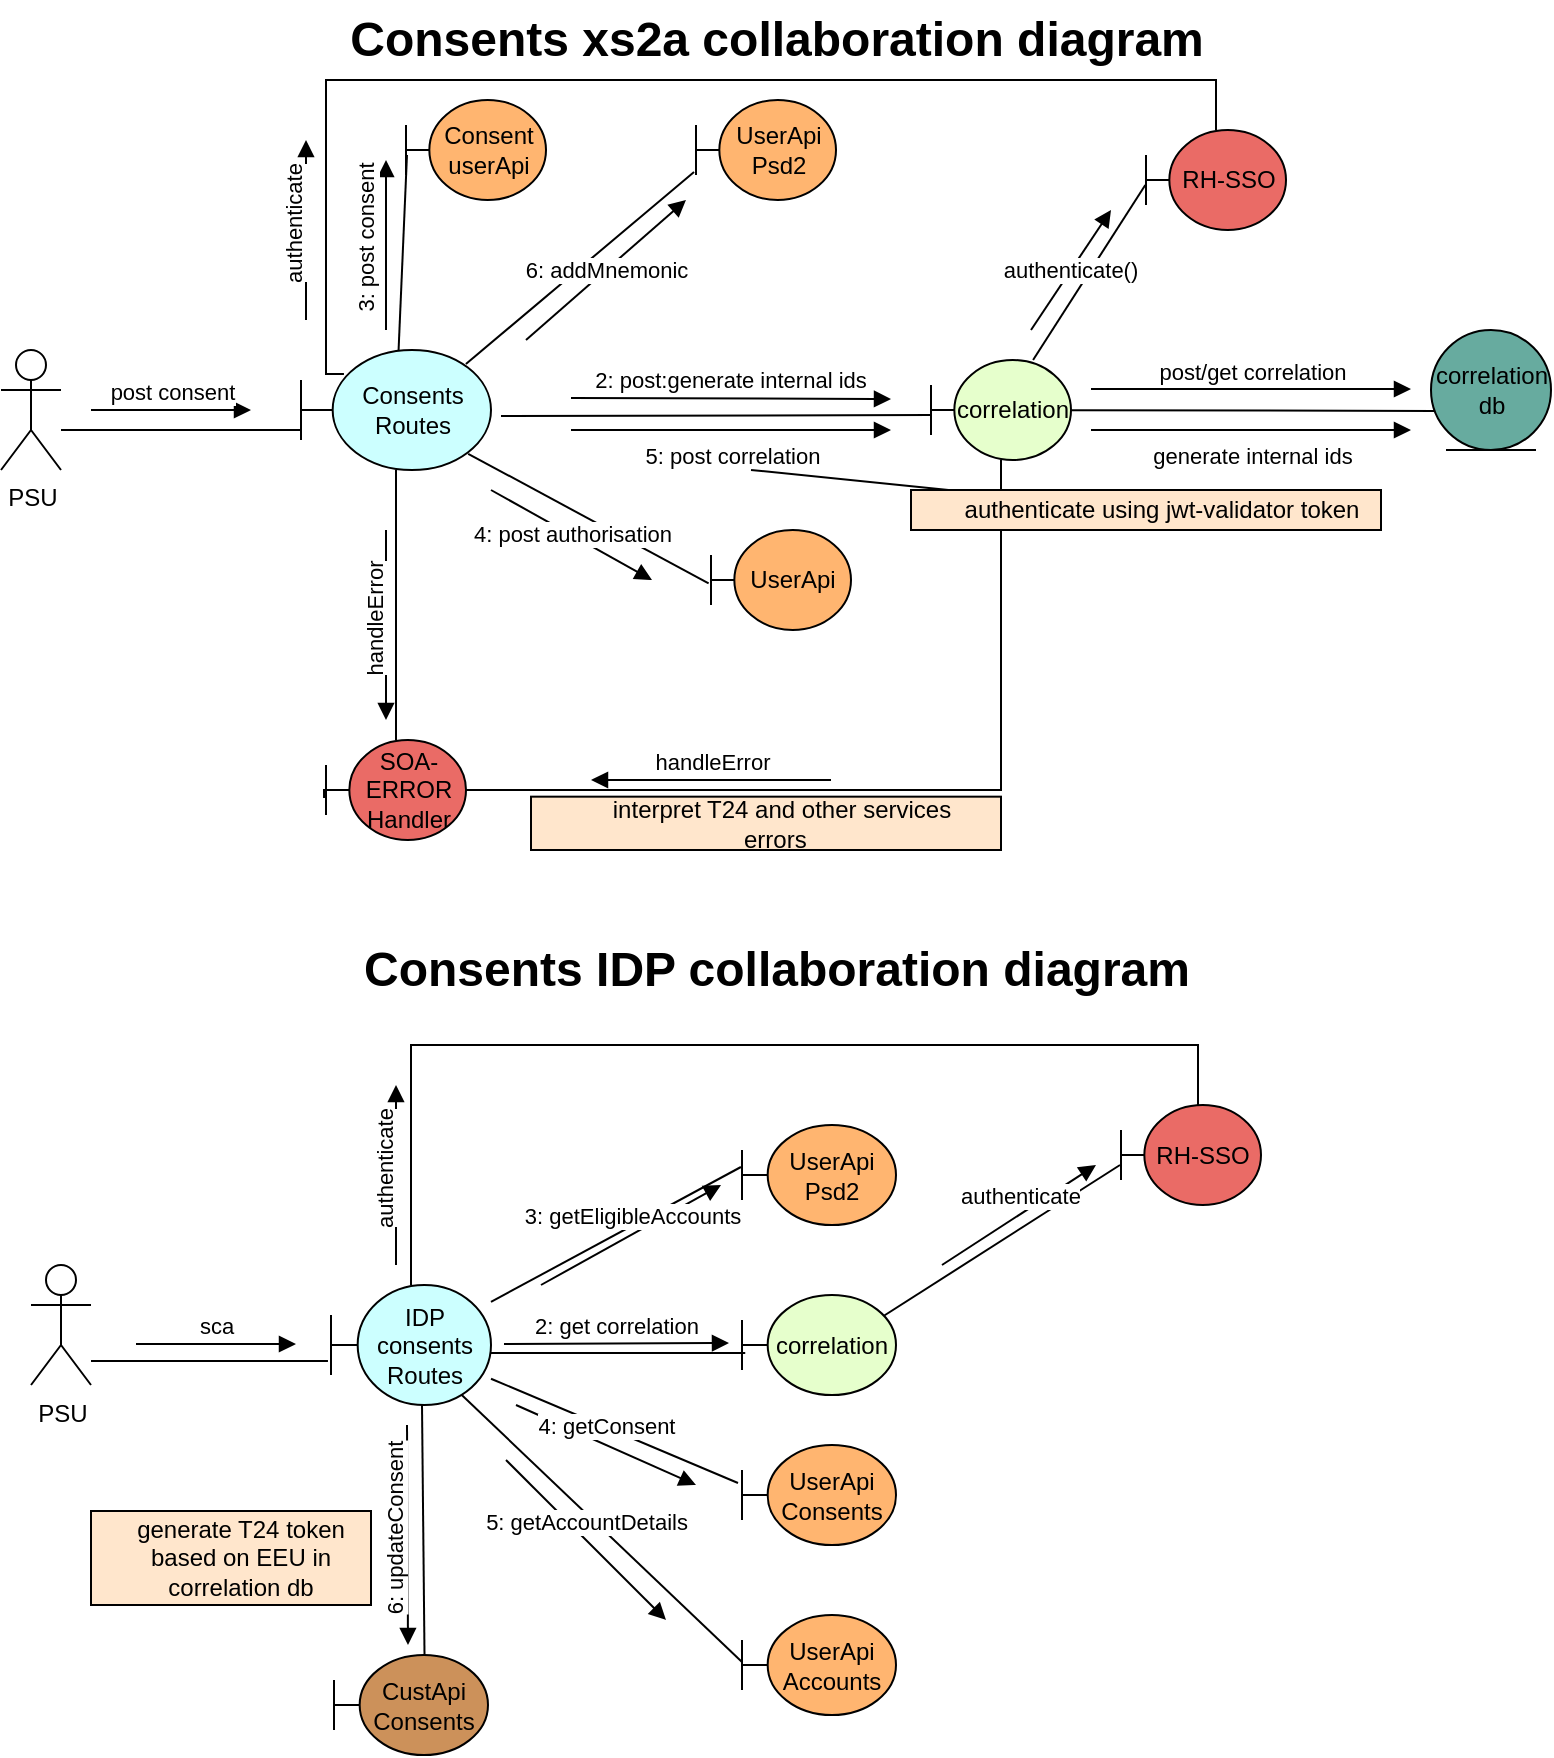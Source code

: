 <mxfile version="10.8.0" type="github"><diagram id="684sX0XfvXuVuNEk2pF1" name="Page-1"><mxGraphModel dx="1154" dy="774" grid="1" gridSize="10" guides="1" tooltips="1" connect="1" arrows="1" fold="1" page="1" pageScale="1" pageWidth="850" pageHeight="1100" math="0" shadow="0"><root><mxCell id="0"/><mxCell id="1" parent="0"/><mxCell id="zUb0gYZI1_zbsveK4TQf-42" style="edgeStyle=orthogonalEdgeStyle;rounded=0;orthogonalLoop=1;jettySize=auto;html=1;strokeColor=#000000;endArrow=none;endFill=0;" parent="1" source="zUb0gYZI1_zbsveK4TQf-1" target="zUb0gYZI1_zbsveK4TQf-31" edge="1"><mxGeometry relative="1" as="geometry"><Array as="points"><mxPoint x="132.5" y="215"/><mxPoint x="132.5" y="215"/></Array></mxGeometry></mxCell><mxCell id="zUb0gYZI1_zbsveK4TQf-1" value="PSU&lt;br&gt;" style="shape=umlActor;verticalLabelPosition=bottom;labelBackgroundColor=#ffffff;verticalAlign=top;html=1;outlineConnect=0;" parent="1" vertex="1"><mxGeometry x="37.5" y="175" width="30" height="60" as="geometry"/></mxCell><mxCell id="b8tYHW4TBAF62dfe1MEC-2" style="rounded=0;orthogonalLoop=1;jettySize=auto;html=1;endArrow=none;endFill=0;entryX=0.007;entryY=0.55;entryDx=0;entryDy=0;entryPerimeter=0;" parent="1" source="zUb0gYZI1_zbsveK4TQf-31" target="b8tYHW4TBAF62dfe1MEC-7" edge="1"><mxGeometry relative="1" as="geometry"><mxPoint x="384.757" y="89.386" as="targetPoint"/></mxGeometry></mxCell><mxCell id="b8tYHW4TBAF62dfe1MEC-10" style="edgeStyle=none;rounded=0;orthogonalLoop=1;jettySize=auto;html=1;entryX=-0.017;entryY=0.533;entryDx=0;entryDy=0;entryPerimeter=0;shadow=0;endArrow=none;endFill=0;strokeColor=#000000;exitX=0.88;exitY=0.865;exitDx=0;exitDy=0;exitPerimeter=0;" parent="1" source="zUb0gYZI1_zbsveK4TQf-31" target="b8tYHW4TBAF62dfe1MEC-9" edge="1"><mxGeometry relative="1" as="geometry"/></mxCell><mxCell id="b8tYHW4TBAF62dfe1MEC-13" style="edgeStyle=none;rounded=0;orthogonalLoop=1;jettySize=auto;html=1;entryX=-0.005;entryY=0.55;entryDx=0;entryDy=0;entryPerimeter=0;shadow=0;endArrow=none;endFill=0;strokeColor=#000000;" parent="1" target="b8tYHW4TBAF62dfe1MEC-12" edge="1"><mxGeometry relative="1" as="geometry"><mxPoint x="287.5" y="208" as="sourcePoint"/></mxGeometry></mxCell><mxCell id="7kEMaKD0HGbQx_u22iSO-6" style="edgeStyle=orthogonalEdgeStyle;rounded=0;orthogonalLoop=1;jettySize=auto;html=1;endArrow=none;endFill=0;" edge="1" parent="1" source="zUb0gYZI1_zbsveK4TQf-31" target="7kEMaKD0HGbQx_u22iSO-5"><mxGeometry relative="1" as="geometry"/></mxCell><mxCell id="7kEMaKD0HGbQx_u22iSO-46" style="edgeStyle=none;rounded=0;orthogonalLoop=1;jettySize=auto;html=1;entryX=-0.014;entryY=0.72;entryDx=0;entryDy=0;entryPerimeter=0;endArrow=none;endFill=0;exitX=0.868;exitY=0.117;exitDx=0;exitDy=0;exitPerimeter=0;" edge="1" parent="1" source="zUb0gYZI1_zbsveK4TQf-31" target="7kEMaKD0HGbQx_u22iSO-45"><mxGeometry relative="1" as="geometry"/></mxCell><mxCell id="7kEMaKD0HGbQx_u22iSO-49" style="edgeStyle=orthogonalEdgeStyle;rounded=0;orthogonalLoop=1;jettySize=auto;html=1;endArrow=none;endFill=0;exitX=0.226;exitY=0.2;exitDx=0;exitDy=0;exitPerimeter=0;" edge="1" parent="1" source="zUb0gYZI1_zbsveK4TQf-31" target="b8tYHW4TBAF62dfe1MEC-29"><mxGeometry relative="1" as="geometry"><Array as="points"><mxPoint x="200" y="187"/><mxPoint x="200" y="40"/><mxPoint x="645" y="40"/></Array></mxGeometry></mxCell><mxCell id="zUb0gYZI1_zbsveK4TQf-31" value="Consents&lt;br&gt;Routes&lt;br&gt;" style="shape=umlBoundary;whiteSpace=wrap;html=1;fillColor=#CCFFFF;" parent="1" vertex="1"><mxGeometry x="187.5" y="175" width="95" height="60" as="geometry"/></mxCell><mxCell id="zUb0gYZI1_zbsveK4TQf-38" value="post consent&lt;br&gt;" style="html=1;verticalAlign=bottom;endArrow=block;" parent="1" edge="1"><mxGeometry width="80" relative="1" as="geometry"><mxPoint x="82.5" y="205" as="sourcePoint"/><mxPoint x="162.5" y="205" as="targetPoint"/></mxGeometry></mxCell><mxCell id="b8tYHW4TBAF62dfe1MEC-5" value="3: post consent&lt;br&gt;" style="verticalAlign=middle;endArrow=block;shadow=0;strokeColor=#000000;labelBorderColor=none;html=1;horizontal=0;fontStyle=0" parent="1" edge="1"><mxGeometry x="0.077" y="10" width="80" relative="1" as="geometry"><mxPoint x="230" y="165" as="sourcePoint"/><mxPoint x="230" y="80" as="targetPoint"/><mxPoint as="offset"/></mxGeometry></mxCell><mxCell id="b8tYHW4TBAF62dfe1MEC-7" value="Consent userApi&lt;br&gt;" style="shape=umlBoundary;whiteSpace=wrap;html=1;fillColor=#FFB570;" parent="1" vertex="1"><mxGeometry x="240" y="50" width="70" height="50" as="geometry"/></mxCell><mxCell id="b8tYHW4TBAF62dfe1MEC-9" value="UserApi&lt;br&gt;" style="shape=umlBoundary;whiteSpace=wrap;html=1;fillColor=#FFB570;" parent="1" vertex="1"><mxGeometry x="392.5" y="265" width="70" height="50" as="geometry"/></mxCell><mxCell id="b8tYHW4TBAF62dfe1MEC-11" value="4: post authorisation&lt;br&gt;" style="verticalAlign=middle;endArrow=block;shadow=0;strokeColor=#000000;labelBorderColor=none;html=1;horizontal=1;fontStyle=0" parent="1" edge="1"><mxGeometry width="80" relative="1" as="geometry"><mxPoint x="282.5" y="245" as="sourcePoint"/><mxPoint x="363" y="290" as="targetPoint"/><mxPoint as="offset"/></mxGeometry></mxCell><mxCell id="b8tYHW4TBAF62dfe1MEC-30" style="edgeStyle=none;rounded=0;orthogonalLoop=1;jettySize=auto;html=1;entryX=-0.005;entryY=0.55;entryDx=0;entryDy=0;entryPerimeter=0;shadow=0;endArrow=none;endFill=0;strokeColor=#000000;" parent="1" source="b8tYHW4TBAF62dfe1MEC-12" target="b8tYHW4TBAF62dfe1MEC-29" edge="1"><mxGeometry relative="1" as="geometry"/></mxCell><mxCell id="b8tYHW4TBAF62dfe1MEC-35" style="edgeStyle=none;rounded=0;orthogonalLoop=1;jettySize=auto;html=1;entryX=0.026;entryY=0.674;entryDx=0;entryDy=0;entryPerimeter=0;shadow=0;endArrow=none;endFill=0;strokeColor=#000000;" parent="1" source="b8tYHW4TBAF62dfe1MEC-12" target="b8tYHW4TBAF62dfe1MEC-32" edge="1"><mxGeometry relative="1" as="geometry"/></mxCell><mxCell id="7kEMaKD0HGbQx_u22iSO-7" style="edgeStyle=orthogonalEdgeStyle;rounded=0;orthogonalLoop=1;jettySize=auto;html=1;endArrow=none;endFill=0;entryX=-0.014;entryY=0.58;entryDx=0;entryDy=0;entryPerimeter=0;" edge="1" parent="1" source="b8tYHW4TBAF62dfe1MEC-12" target="7kEMaKD0HGbQx_u22iSO-5"><mxGeometry relative="1" as="geometry"><mxPoint x="330" y="395" as="targetPoint"/><Array as="points"><mxPoint x="538" y="395"/><mxPoint x="199" y="395"/></Array></mxGeometry></mxCell><mxCell id="b8tYHW4TBAF62dfe1MEC-12" value="correlation" style="shape=umlBoundary;whiteSpace=wrap;html=1;fillColor=#E6FFCC;" parent="1" vertex="1"><mxGeometry x="502.5" y="180" width="70" height="50" as="geometry"/></mxCell><mxCell id="b8tYHW4TBAF62dfe1MEC-14" value="5: post correlation&lt;br&gt;" style="html=1;verticalAlign=top;endArrow=block;" parent="1" edge="1"><mxGeometry width="80" relative="1" as="geometry"><mxPoint x="322.5" y="215" as="sourcePoint"/><mxPoint x="482.5" y="215" as="targetPoint"/></mxGeometry></mxCell><mxCell id="b8tYHW4TBAF62dfe1MEC-17" value="2: post:generate internal ids&lt;br&gt;" style="html=1;verticalAlign=bottom;endArrow=block;" parent="1" edge="1"><mxGeometry width="80" relative="1" as="geometry"><mxPoint x="322.5" y="199" as="sourcePoint"/><mxPoint x="482.5" y="199.5" as="targetPoint"/></mxGeometry></mxCell><mxCell id="b8tYHW4TBAF62dfe1MEC-22" value="" style="group" parent="1" vertex="1" connectable="0"><mxGeometry x="492.5" y="235" width="235" height="60" as="geometry"/></mxCell><mxCell id="b8tYHW4TBAF62dfe1MEC-23" value="" style="group" parent="b8tYHW4TBAF62dfe1MEC-22" vertex="1" connectable="0"><mxGeometry width="235" height="60" as="geometry"/></mxCell><mxCell id="b8tYHW4TBAF62dfe1MEC-18" value="" style="rounded=0;whiteSpace=wrap;html=1;fillColor=#FFE6CC;" parent="b8tYHW4TBAF62dfe1MEC-23" vertex="1"><mxGeometry y="10" width="235" height="20" as="geometry"/></mxCell><mxCell id="b8tYHW4TBAF62dfe1MEC-20" value="authenticate using jwt-validator token" style="text;html=1;strokeColor=none;fillColor=none;align=center;verticalAlign=middle;whiteSpace=wrap;rounded=0;" parent="b8tYHW4TBAF62dfe1MEC-23" vertex="1"><mxGeometry x="20" y="10" width="210" height="20" as="geometry"/></mxCell><mxCell id="b8tYHW4TBAF62dfe1MEC-28" style="edgeStyle=none;rounded=0;orthogonalLoop=1;jettySize=auto;html=1;shadow=0;endArrow=none;endFill=0;strokeColor=#000000;" parent="1" source="b8tYHW4TBAF62dfe1MEC-18" edge="1"><mxGeometry relative="1" as="geometry"><mxPoint x="412.5" y="235" as="targetPoint"/></mxGeometry></mxCell><mxCell id="b8tYHW4TBAF62dfe1MEC-29" value="RH-SSO" style="shape=umlBoundary;whiteSpace=wrap;html=1;fillColor=#EA6B66;" parent="1" vertex="1"><mxGeometry x="610" y="65" width="70" height="50" as="geometry"/></mxCell><mxCell id="b8tYHW4TBAF62dfe1MEC-31" value="authenticate()&lt;br&gt;" style="verticalAlign=middle;endArrow=block;shadow=0;strokeColor=#000000;labelBorderColor=none;html=1;horizontal=1;fontStyle=0" parent="1" edge="1"><mxGeometry width="80" relative="1" as="geometry"><mxPoint x="552.5" y="165" as="sourcePoint"/><mxPoint x="592.5" y="105" as="targetPoint"/><mxPoint as="offset"/></mxGeometry></mxCell><mxCell id="b8tYHW4TBAF62dfe1MEC-32" value="correlation&lt;br&gt;db&lt;br&gt;" style="ellipse;shape=umlEntity;whiteSpace=wrap;html=1;fillColor=#67AB9F;" parent="1" vertex="1"><mxGeometry x="752.5" y="165" width="60" height="60" as="geometry"/></mxCell><mxCell id="b8tYHW4TBAF62dfe1MEC-36" value="generate internal ids&lt;br&gt;" style="html=1;verticalAlign=top;endArrow=block;" parent="1" edge="1"><mxGeometry width="80" relative="1" as="geometry"><mxPoint x="582.5" y="215" as="sourcePoint"/><mxPoint x="742.5" y="215" as="targetPoint"/></mxGeometry></mxCell><mxCell id="b8tYHW4TBAF62dfe1MEC-37" value="post/get correlation&lt;br&gt;" style="html=1;verticalAlign=bottom;endArrow=block;" parent="1" edge="1"><mxGeometry width="80" relative="1" as="geometry"><mxPoint x="582.5" y="194.5" as="sourcePoint"/><mxPoint x="742.5" y="194.5" as="targetPoint"/></mxGeometry></mxCell><mxCell id="b8tYHW4TBAF62dfe1MEC-38" value="Consents xs2a collaboration diagram" style="text;strokeColor=none;fillColor=none;html=1;fontSize=24;fontStyle=1;verticalAlign=middle;align=center;" parent="1" vertex="1"><mxGeometry x="375" width="100" height="40" as="geometry"/></mxCell><mxCell id="7kEMaKD0HGbQx_u22iSO-3" value="Consents IDP collaboration diagram" style="text;strokeColor=none;fillColor=none;html=1;fontSize=24;fontStyle=1;verticalAlign=middle;align=center;" vertex="1" parent="1"><mxGeometry x="375" y="465" width="100" height="40" as="geometry"/></mxCell><mxCell id="7kEMaKD0HGbQx_u22iSO-5" value="SOA-ERROR&lt;br&gt;Handler&lt;br&gt;" style="shape=umlBoundary;whiteSpace=wrap;html=1;fillColor=#EA6B66;" vertex="1" parent="1"><mxGeometry x="200" y="370" width="70" height="50" as="geometry"/></mxCell><mxCell id="7kEMaKD0HGbQx_u22iSO-8" value="handleError" style="html=1;verticalAlign=bottom;endArrow=block;" edge="1" parent="1"><mxGeometry width="80" relative="1" as="geometry"><mxPoint x="452.5" y="390" as="sourcePoint"/><mxPoint x="332.5" y="390" as="targetPoint"/></mxGeometry></mxCell><mxCell id="7kEMaKD0HGbQx_u22iSO-9" value="handleError" style="html=1;verticalAlign=bottom;endArrow=block;horizontal=0;" edge="1" parent="1"><mxGeometry width="80" relative="1" as="geometry"><mxPoint x="230" y="265" as="sourcePoint"/><mxPoint x="230" y="360" as="targetPoint"/></mxGeometry></mxCell><mxCell id="7kEMaKD0HGbQx_u22iSO-10" value="" style="group" vertex="1" connectable="0" parent="1"><mxGeometry x="302.5" y="385" width="235" height="90" as="geometry"/></mxCell><mxCell id="7kEMaKD0HGbQx_u22iSO-11" value="" style="group" vertex="1" connectable="0" parent="7kEMaKD0HGbQx_u22iSO-10"><mxGeometry width="235" height="80" as="geometry"/></mxCell><mxCell id="7kEMaKD0HGbQx_u22iSO-12" value="" style="rounded=0;whiteSpace=wrap;html=1;fillColor=#FFE6CC;" vertex="1" parent="7kEMaKD0HGbQx_u22iSO-11"><mxGeometry y="13.333" width="235" height="26.667" as="geometry"/></mxCell><mxCell id="7kEMaKD0HGbQx_u22iSO-13" value="interpret T24 and other services errors&amp;nbsp;&amp;nbsp;" style="text;html=1;strokeColor=none;fillColor=none;align=center;verticalAlign=middle;whiteSpace=wrap;rounded=0;" vertex="1" parent="7kEMaKD0HGbQx_u22iSO-11"><mxGeometry x="20" y="13.333" width="210" height="26.667" as="geometry"/></mxCell><mxCell id="7kEMaKD0HGbQx_u22iSO-21" style="edgeStyle=orthogonalEdgeStyle;rounded=0;orthogonalLoop=1;jettySize=auto;html=1;entryX=-0.019;entryY=0.633;entryDx=0;entryDy=0;entryPerimeter=0;endArrow=none;endFill=0;" edge="1" parent="1" source="7kEMaKD0HGbQx_u22iSO-15" target="7kEMaKD0HGbQx_u22iSO-16"><mxGeometry relative="1" as="geometry"><Array as="points"><mxPoint x="115" y="680.5"/><mxPoint x="115" y="680.5"/></Array></mxGeometry></mxCell><mxCell id="7kEMaKD0HGbQx_u22iSO-15" value="PSU&lt;br&gt;" style="shape=umlActor;verticalLabelPosition=bottom;labelBackgroundColor=#ffffff;verticalAlign=top;html=1;outlineConnect=0;" vertex="1" parent="1"><mxGeometry x="52.5" y="632.5" width="30" height="60" as="geometry"/></mxCell><mxCell id="7kEMaKD0HGbQx_u22iSO-25" style="edgeStyle=orthogonalEdgeStyle;rounded=0;orthogonalLoop=1;jettySize=auto;html=1;entryX=0.021;entryY=0.58;entryDx=0;entryDy=0;entryPerimeter=0;endArrow=none;endFill=0;" edge="1" parent="1" source="7kEMaKD0HGbQx_u22iSO-16" target="7kEMaKD0HGbQx_u22iSO-24"><mxGeometry relative="1" as="geometry"><Array as="points"><mxPoint x="315" y="676.5"/><mxPoint x="315" y="676.5"/></Array></mxGeometry></mxCell><mxCell id="7kEMaKD0HGbQx_u22iSO-28" style="rounded=0;orthogonalLoop=1;jettySize=auto;html=1;entryX=-0.007;entryY=0.42;entryDx=0;entryDy=0;entryPerimeter=0;endArrow=none;endFill=0;" edge="1" parent="1" source="7kEMaKD0HGbQx_u22iSO-16" target="7kEMaKD0HGbQx_u22iSO-27"><mxGeometry relative="1" as="geometry"/></mxCell><mxCell id="7kEMaKD0HGbQx_u22iSO-32" style="edgeStyle=none;rounded=0;orthogonalLoop=1;jettySize=auto;html=1;entryX=-0.026;entryY=0.38;entryDx=0;entryDy=0;entryPerimeter=0;endArrow=none;endFill=0;" edge="1" parent="1" source="7kEMaKD0HGbQx_u22iSO-16" target="7kEMaKD0HGbQx_u22iSO-30"><mxGeometry relative="1" as="geometry"/></mxCell><mxCell id="7kEMaKD0HGbQx_u22iSO-34" style="edgeStyle=none;rounded=0;orthogonalLoop=1;jettySize=auto;html=1;entryX=0.591;entryY=0.5;entryDx=0;entryDy=0;entryPerimeter=0;endArrow=none;endFill=0;" edge="1" parent="1" target="7kEMaKD0HGbQx_u22iSO-33"><mxGeometry relative="1" as="geometry"><mxPoint x="248" y="702.5" as="sourcePoint"/></mxGeometry></mxCell><mxCell id="7kEMaKD0HGbQx_u22iSO-48" style="edgeStyle=orthogonalEdgeStyle;rounded=0;orthogonalLoop=1;jettySize=auto;html=1;endArrow=none;endFill=0;" edge="1" parent="1" source="7kEMaKD0HGbQx_u22iSO-16" target="7kEMaKD0HGbQx_u22iSO-41"><mxGeometry relative="1" as="geometry"><Array as="points"><mxPoint x="243" y="522.5"/><mxPoint x="636" y="522.5"/></Array></mxGeometry></mxCell><mxCell id="7kEMaKD0HGbQx_u22iSO-54" style="rounded=0;orthogonalLoop=1;jettySize=auto;html=1;entryX=0;entryY=0.47;entryDx=0;entryDy=0;entryPerimeter=0;endArrow=none;endFill=0;" edge="1" parent="1" target="7kEMaKD0HGbQx_u22iSO-53"><mxGeometry relative="1" as="geometry"><mxPoint x="260" y="690" as="sourcePoint"/></mxGeometry></mxCell><mxCell id="7kEMaKD0HGbQx_u22iSO-16" value="IDP consents Routes" style="shape=umlBoundary;whiteSpace=wrap;html=1;fillColor=#CCFFFF;" vertex="1" parent="1"><mxGeometry x="202.5" y="642.5" width="80" height="60" as="geometry"/></mxCell><mxCell id="7kEMaKD0HGbQx_u22iSO-23" value="sca&lt;br&gt;" style="html=1;verticalAlign=bottom;endArrow=block;" edge="1" parent="1"><mxGeometry width="80" relative="1" as="geometry"><mxPoint x="105" y="672" as="sourcePoint"/><mxPoint x="185" y="672" as="targetPoint"/></mxGeometry></mxCell><mxCell id="7kEMaKD0HGbQx_u22iSO-43" style="edgeStyle=none;rounded=0;orthogonalLoop=1;jettySize=auto;html=1;endArrow=none;endFill=0;exitX=0.909;exitY=0.22;exitDx=0;exitDy=0;exitPerimeter=0;" edge="1" parent="1" source="7kEMaKD0HGbQx_u22iSO-24"><mxGeometry relative="1" as="geometry"><mxPoint x="597" y="582.5" as="targetPoint"/></mxGeometry></mxCell><mxCell id="7kEMaKD0HGbQx_u22iSO-24" value="correlation" style="shape=umlBoundary;whiteSpace=wrap;html=1;fillColor=#E6FFCC;" vertex="1" parent="1"><mxGeometry x="408" y="647.5" width="77" height="50" as="geometry"/></mxCell><mxCell id="7kEMaKD0HGbQx_u22iSO-26" value="2: get correlation&lt;br&gt;" style="html=1;verticalAlign=bottom;endArrow=block;" edge="1" parent="1"><mxGeometry width="80" relative="1" as="geometry"><mxPoint x="289" y="672" as="sourcePoint"/><mxPoint x="401.5" y="671.5" as="targetPoint"/></mxGeometry></mxCell><mxCell id="7kEMaKD0HGbQx_u22iSO-27" value="UserApi&lt;br&gt;Psd2&lt;br&gt;" style="shape=umlBoundary;whiteSpace=wrap;html=1;fillColor=#FFB570;" vertex="1" parent="1"><mxGeometry x="408" y="562.5" width="77" height="50" as="geometry"/></mxCell><mxCell id="7kEMaKD0HGbQx_u22iSO-29" value="3: getEligibleAccounts" style="html=1;verticalAlign=bottom;endArrow=block;" edge="1" parent="1"><mxGeometry width="80" relative="1" as="geometry"><mxPoint x="307.5" y="642.5" as="sourcePoint"/><mxPoint x="397.5" y="592.5" as="targetPoint"/></mxGeometry></mxCell><mxCell id="7kEMaKD0HGbQx_u22iSO-30" value="UserApi&lt;br&gt;Consents&lt;br&gt;" style="shape=umlBoundary;whiteSpace=wrap;html=1;fillColor=#FFB570;" vertex="1" parent="1"><mxGeometry x="408" y="722.5" width="77" height="50" as="geometry"/></mxCell><mxCell id="7kEMaKD0HGbQx_u22iSO-31" value="4: getConsent" style="html=1;verticalAlign=bottom;endArrow=block;" edge="1" parent="1"><mxGeometry width="80" relative="1" as="geometry"><mxPoint x="295" y="702.5" as="sourcePoint"/><mxPoint x="385" y="742.5" as="targetPoint"/></mxGeometry></mxCell><mxCell id="7kEMaKD0HGbQx_u22iSO-33" value="CustApi&lt;br&gt;Consents&lt;br&gt;" style="shape=umlBoundary;whiteSpace=wrap;html=1;fillColor=#CC915A;" vertex="1" parent="1"><mxGeometry x="204" y="827.5" width="77" height="50" as="geometry"/></mxCell><mxCell id="7kEMaKD0HGbQx_u22iSO-35" value="6: updateConsent" style="html=1;verticalAlign=bottom;endArrow=block;horizontal=0;" edge="1" parent="1"><mxGeometry width="80" relative="1" as="geometry"><mxPoint x="240.5" y="712.5" as="sourcePoint"/><mxPoint x="241" y="822.5" as="targetPoint"/></mxGeometry></mxCell><mxCell id="7kEMaKD0HGbQx_u22iSO-40" value="" style="group" vertex="1" connectable="0" parent="1"><mxGeometry x="55" y="762.5" width="140" height="90" as="geometry"/></mxCell><mxCell id="7kEMaKD0HGbQx_u22iSO-36" value="" style="group" vertex="1" connectable="0" parent="7kEMaKD0HGbQx_u22iSO-40"><mxGeometry width="140" height="90" as="geometry"/></mxCell><mxCell id="7kEMaKD0HGbQx_u22iSO-37" value="" style="group" vertex="1" connectable="0" parent="7kEMaKD0HGbQx_u22iSO-36"><mxGeometry width="140" height="80" as="geometry"/></mxCell><mxCell id="7kEMaKD0HGbQx_u22iSO-38" value="" style="rounded=0;whiteSpace=wrap;html=1;fillColor=#FFE6CC;" vertex="1" parent="7kEMaKD0HGbQx_u22iSO-37"><mxGeometry x="27.5" y="-7" width="140" height="47" as="geometry"/></mxCell><mxCell id="7kEMaKD0HGbQx_u22iSO-39" value="generate T24 token based on EEU in correlation db" style="text;html=1;strokeColor=none;fillColor=none;align=center;verticalAlign=middle;whiteSpace=wrap;rounded=0;" vertex="1" parent="7kEMaKD0HGbQx_u22iSO-37"><mxGeometry x="39.5" y="-7" width="125" height="47" as="geometry"/></mxCell><mxCell id="7kEMaKD0HGbQx_u22iSO-41" value="RH-SSO" style="shape=umlBoundary;whiteSpace=wrap;html=1;fillColor=#EA6B66;" vertex="1" parent="1"><mxGeometry x="597.5" y="552.5" width="70" height="50" as="geometry"/></mxCell><mxCell id="7kEMaKD0HGbQx_u22iSO-44" value="authenticate" style="html=1;verticalAlign=bottom;endArrow=block;" edge="1" parent="1"><mxGeometry width="80" relative="1" as="geometry"><mxPoint x="508" y="632.5" as="sourcePoint"/><mxPoint x="585" y="582.5" as="targetPoint"/></mxGeometry></mxCell><mxCell id="7kEMaKD0HGbQx_u22iSO-45" value="UserApi&lt;br&gt;Psd2&lt;br&gt;" style="shape=umlBoundary;whiteSpace=wrap;html=1;fillColor=#FFB570;" vertex="1" parent="1"><mxGeometry x="385" y="50" width="70" height="50" as="geometry"/></mxCell><mxCell id="7kEMaKD0HGbQx_u22iSO-47" value="6: addMnemonic" style="html=1;verticalAlign=middle;endArrow=block;horizontal=1;" edge="1" parent="1"><mxGeometry width="80" relative="1" as="geometry"><mxPoint x="300" y="170" as="sourcePoint"/><mxPoint x="380" y="100" as="targetPoint"/></mxGeometry></mxCell><mxCell id="7kEMaKD0HGbQx_u22iSO-50" value="authenticate" style="html=1;verticalAlign=bottom;endArrow=block;horizontal=0;" edge="1" parent="1"><mxGeometry width="80" relative="1" as="geometry"><mxPoint x="190" y="160" as="sourcePoint"/><mxPoint x="190" y="70" as="targetPoint"/></mxGeometry></mxCell><mxCell id="7kEMaKD0HGbQx_u22iSO-51" value="authenticate" style="html=1;verticalAlign=bottom;endArrow=block;horizontal=0;" edge="1" parent="1"><mxGeometry width="80" relative="1" as="geometry"><mxPoint x="235" y="632.5" as="sourcePoint"/><mxPoint x="235" y="542.5" as="targetPoint"/></mxGeometry></mxCell><mxCell id="7kEMaKD0HGbQx_u22iSO-53" value="UserApi&lt;br&gt;Accounts&lt;br&gt;" style="shape=umlBoundary;whiteSpace=wrap;html=1;fillColor=#FFB570;" vertex="1" parent="1"><mxGeometry x="408" y="807.5" width="77" height="50" as="geometry"/></mxCell><mxCell id="7kEMaKD0HGbQx_u22iSO-55" value="5: getAccountDetails" style="html=1;verticalAlign=bottom;endArrow=block;" edge="1" parent="1"><mxGeometry width="80" relative="1" as="geometry"><mxPoint x="290" y="730" as="sourcePoint"/><mxPoint x="370" y="810" as="targetPoint"/></mxGeometry></mxCell></root></mxGraphModel></diagram></mxfile>